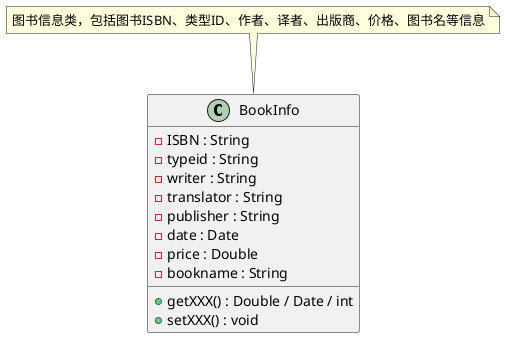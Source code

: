 @startuml BookInfo
 
class BookInfo {
    -ISBN : String
	-typeid : String
	-writer : String
	-translator : String
	-publisher : String
	-date : Date
	-price : Double
	-bookname : String
    +getXXX() : Double / Date / int
    +setXXX() : void
}  
 
note "图书信息类，包括图书ISBN、类型ID、作者、译者、出版商、价格、图书名等信息" as N0
N0 .. BookInfo
@enduml
